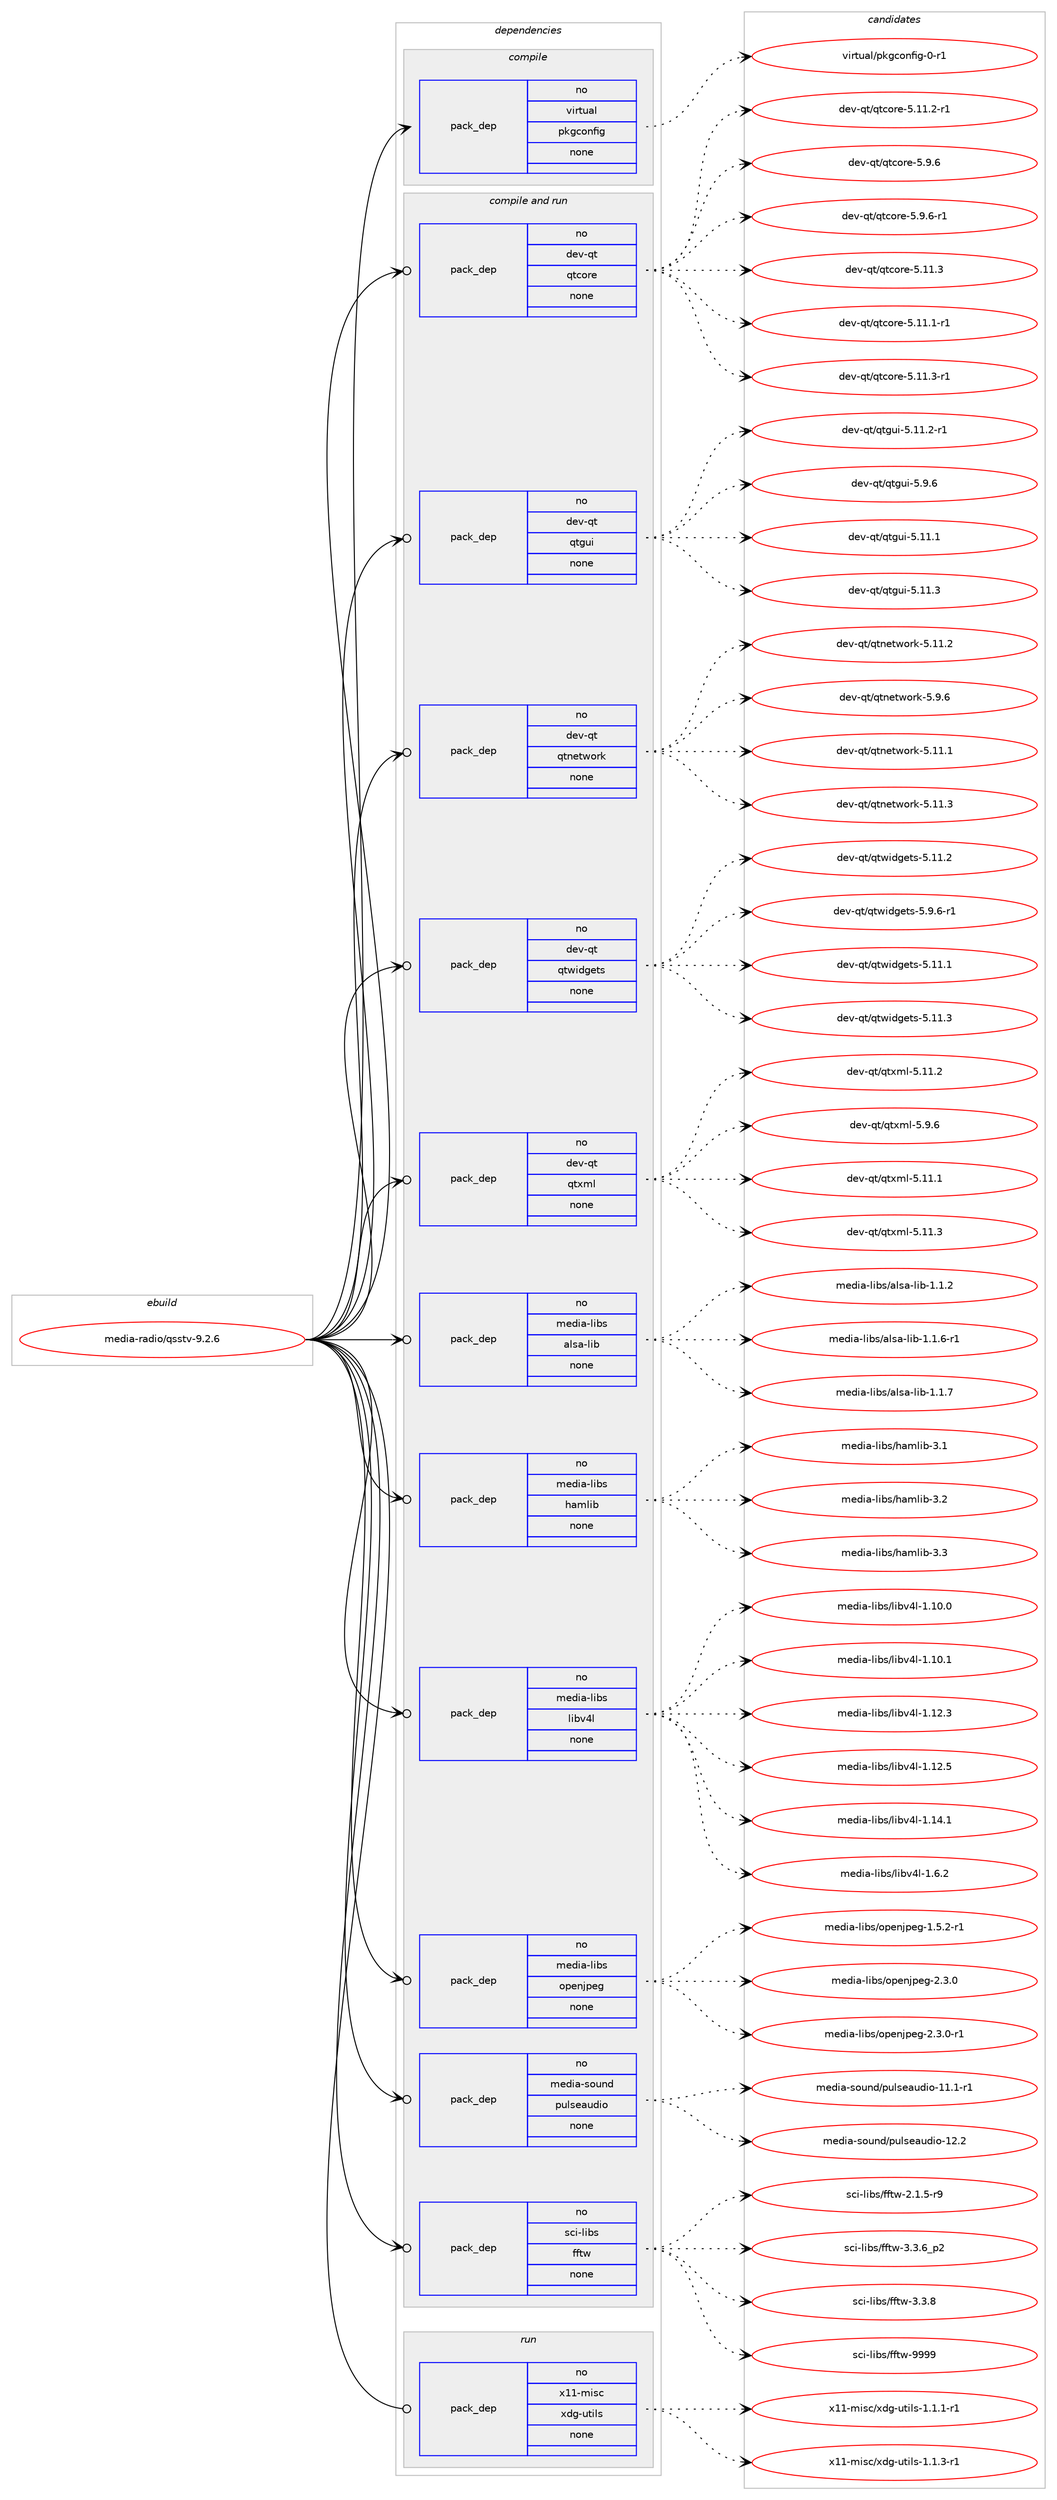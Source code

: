 digraph prolog {

# *************
# Graph options
# *************

newrank=true;
concentrate=true;
compound=true;
graph [rankdir=LR,fontname=Helvetica,fontsize=10,ranksep=1.5];#, ranksep=2.5, nodesep=0.2];
edge  [arrowhead=vee];
node  [fontname=Helvetica,fontsize=10];

# **********
# The ebuild
# **********

subgraph cluster_leftcol {
color=gray;
rank=same;
label=<<i>ebuild</i>>;
id [label="media-radio/qsstv-9.2.6", color=red, width=4, href="../media-radio/qsstv-9.2.6.svg"];
}

# ****************
# The dependencies
# ****************

subgraph cluster_midcol {
color=gray;
label=<<i>dependencies</i>>;
subgraph cluster_compile {
fillcolor="#eeeeee";
style=filled;
label=<<i>compile</i>>;
subgraph pack2337 {
dependency2749 [label=<<TABLE BORDER="0" CELLBORDER="1" CELLSPACING="0" CELLPADDING="4" WIDTH="220"><TR><TD ROWSPAN="6" CELLPADDING="30">pack_dep</TD></TR><TR><TD WIDTH="110">no</TD></TR><TR><TD>virtual</TD></TR><TR><TD>pkgconfig</TD></TR><TR><TD>none</TD></TR><TR><TD></TD></TR></TABLE>>, shape=none, color=blue];
}
id:e -> dependency2749:w [weight=20,style="solid",arrowhead="vee"];
}
subgraph cluster_compileandrun {
fillcolor="#eeeeee";
style=filled;
label=<<i>compile and run</i>>;
subgraph pack2338 {
dependency2750 [label=<<TABLE BORDER="0" CELLBORDER="1" CELLSPACING="0" CELLPADDING="4" WIDTH="220"><TR><TD ROWSPAN="6" CELLPADDING="30">pack_dep</TD></TR><TR><TD WIDTH="110">no</TD></TR><TR><TD>dev-qt</TD></TR><TR><TD>qtcore</TD></TR><TR><TD>none</TD></TR><TR><TD></TD></TR></TABLE>>, shape=none, color=blue];
}
id:e -> dependency2750:w [weight=20,style="solid",arrowhead="odotvee"];
subgraph pack2339 {
dependency2751 [label=<<TABLE BORDER="0" CELLBORDER="1" CELLSPACING="0" CELLPADDING="4" WIDTH="220"><TR><TD ROWSPAN="6" CELLPADDING="30">pack_dep</TD></TR><TR><TD WIDTH="110">no</TD></TR><TR><TD>dev-qt</TD></TR><TR><TD>qtgui</TD></TR><TR><TD>none</TD></TR><TR><TD></TD></TR></TABLE>>, shape=none, color=blue];
}
id:e -> dependency2751:w [weight=20,style="solid",arrowhead="odotvee"];
subgraph pack2340 {
dependency2752 [label=<<TABLE BORDER="0" CELLBORDER="1" CELLSPACING="0" CELLPADDING="4" WIDTH="220"><TR><TD ROWSPAN="6" CELLPADDING="30">pack_dep</TD></TR><TR><TD WIDTH="110">no</TD></TR><TR><TD>dev-qt</TD></TR><TR><TD>qtnetwork</TD></TR><TR><TD>none</TD></TR><TR><TD></TD></TR></TABLE>>, shape=none, color=blue];
}
id:e -> dependency2752:w [weight=20,style="solid",arrowhead="odotvee"];
subgraph pack2341 {
dependency2753 [label=<<TABLE BORDER="0" CELLBORDER="1" CELLSPACING="0" CELLPADDING="4" WIDTH="220"><TR><TD ROWSPAN="6" CELLPADDING="30">pack_dep</TD></TR><TR><TD WIDTH="110">no</TD></TR><TR><TD>dev-qt</TD></TR><TR><TD>qtwidgets</TD></TR><TR><TD>none</TD></TR><TR><TD></TD></TR></TABLE>>, shape=none, color=blue];
}
id:e -> dependency2753:w [weight=20,style="solid",arrowhead="odotvee"];
subgraph pack2342 {
dependency2754 [label=<<TABLE BORDER="0" CELLBORDER="1" CELLSPACING="0" CELLPADDING="4" WIDTH="220"><TR><TD ROWSPAN="6" CELLPADDING="30">pack_dep</TD></TR><TR><TD WIDTH="110">no</TD></TR><TR><TD>dev-qt</TD></TR><TR><TD>qtxml</TD></TR><TR><TD>none</TD></TR><TR><TD></TD></TR></TABLE>>, shape=none, color=blue];
}
id:e -> dependency2754:w [weight=20,style="solid",arrowhead="odotvee"];
subgraph pack2343 {
dependency2755 [label=<<TABLE BORDER="0" CELLBORDER="1" CELLSPACING="0" CELLPADDING="4" WIDTH="220"><TR><TD ROWSPAN="6" CELLPADDING="30">pack_dep</TD></TR><TR><TD WIDTH="110">no</TD></TR><TR><TD>media-libs</TD></TR><TR><TD>alsa-lib</TD></TR><TR><TD>none</TD></TR><TR><TD></TD></TR></TABLE>>, shape=none, color=blue];
}
id:e -> dependency2755:w [weight=20,style="solid",arrowhead="odotvee"];
subgraph pack2344 {
dependency2756 [label=<<TABLE BORDER="0" CELLBORDER="1" CELLSPACING="0" CELLPADDING="4" WIDTH="220"><TR><TD ROWSPAN="6" CELLPADDING="30">pack_dep</TD></TR><TR><TD WIDTH="110">no</TD></TR><TR><TD>media-libs</TD></TR><TR><TD>hamlib</TD></TR><TR><TD>none</TD></TR><TR><TD></TD></TR></TABLE>>, shape=none, color=blue];
}
id:e -> dependency2756:w [weight=20,style="solid",arrowhead="odotvee"];
subgraph pack2345 {
dependency2757 [label=<<TABLE BORDER="0" CELLBORDER="1" CELLSPACING="0" CELLPADDING="4" WIDTH="220"><TR><TD ROWSPAN="6" CELLPADDING="30">pack_dep</TD></TR><TR><TD WIDTH="110">no</TD></TR><TR><TD>media-libs</TD></TR><TR><TD>libv4l</TD></TR><TR><TD>none</TD></TR><TR><TD></TD></TR></TABLE>>, shape=none, color=blue];
}
id:e -> dependency2757:w [weight=20,style="solid",arrowhead="odotvee"];
subgraph pack2346 {
dependency2758 [label=<<TABLE BORDER="0" CELLBORDER="1" CELLSPACING="0" CELLPADDING="4" WIDTH="220"><TR><TD ROWSPAN="6" CELLPADDING="30">pack_dep</TD></TR><TR><TD WIDTH="110">no</TD></TR><TR><TD>media-libs</TD></TR><TR><TD>openjpeg</TD></TR><TR><TD>none</TD></TR><TR><TD></TD></TR></TABLE>>, shape=none, color=blue];
}
id:e -> dependency2758:w [weight=20,style="solid",arrowhead="odotvee"];
subgraph pack2347 {
dependency2759 [label=<<TABLE BORDER="0" CELLBORDER="1" CELLSPACING="0" CELLPADDING="4" WIDTH="220"><TR><TD ROWSPAN="6" CELLPADDING="30">pack_dep</TD></TR><TR><TD WIDTH="110">no</TD></TR><TR><TD>media-sound</TD></TR><TR><TD>pulseaudio</TD></TR><TR><TD>none</TD></TR><TR><TD></TD></TR></TABLE>>, shape=none, color=blue];
}
id:e -> dependency2759:w [weight=20,style="solid",arrowhead="odotvee"];
subgraph pack2348 {
dependency2760 [label=<<TABLE BORDER="0" CELLBORDER="1" CELLSPACING="0" CELLPADDING="4" WIDTH="220"><TR><TD ROWSPAN="6" CELLPADDING="30">pack_dep</TD></TR><TR><TD WIDTH="110">no</TD></TR><TR><TD>sci-libs</TD></TR><TR><TD>fftw</TD></TR><TR><TD>none</TD></TR><TR><TD></TD></TR></TABLE>>, shape=none, color=blue];
}
id:e -> dependency2760:w [weight=20,style="solid",arrowhead="odotvee"];
}
subgraph cluster_run {
fillcolor="#eeeeee";
style=filled;
label=<<i>run</i>>;
subgraph pack2349 {
dependency2761 [label=<<TABLE BORDER="0" CELLBORDER="1" CELLSPACING="0" CELLPADDING="4" WIDTH="220"><TR><TD ROWSPAN="6" CELLPADDING="30">pack_dep</TD></TR><TR><TD WIDTH="110">no</TD></TR><TR><TD>x11-misc</TD></TR><TR><TD>xdg-utils</TD></TR><TR><TD>none</TD></TR><TR><TD></TD></TR></TABLE>>, shape=none, color=blue];
}
id:e -> dependency2761:w [weight=20,style="solid",arrowhead="odot"];
}
}

# **************
# The candidates
# **************

subgraph cluster_choices {
rank=same;
color=gray;
label=<<i>candidates</i>>;

subgraph choice2337 {
color=black;
nodesep=1;
choice11810511411611797108471121071039911111010210510345484511449 [label="virtual/pkgconfig-0-r1", color=red, width=4,href="../virtual/pkgconfig-0-r1.svg"];
dependency2749:e -> choice11810511411611797108471121071039911111010210510345484511449:w [style=dotted,weight="100"];
}
subgraph choice2338 {
color=black;
nodesep=1;
choice100101118451131164711311699111114101455346494946504511449 [label="dev-qt/qtcore-5.11.2-r1", color=red, width=4,href="../dev-qt/qtcore-5.11.2-r1.svg"];
choice100101118451131164711311699111114101455346574654 [label="dev-qt/qtcore-5.9.6", color=red, width=4,href="../dev-qt/qtcore-5.9.6.svg"];
choice1001011184511311647113116991111141014553465746544511449 [label="dev-qt/qtcore-5.9.6-r1", color=red, width=4,href="../dev-qt/qtcore-5.9.6-r1.svg"];
choice10010111845113116471131169911111410145534649494651 [label="dev-qt/qtcore-5.11.3", color=red, width=4,href="../dev-qt/qtcore-5.11.3.svg"];
choice100101118451131164711311699111114101455346494946494511449 [label="dev-qt/qtcore-5.11.1-r1", color=red, width=4,href="../dev-qt/qtcore-5.11.1-r1.svg"];
choice100101118451131164711311699111114101455346494946514511449 [label="dev-qt/qtcore-5.11.3-r1", color=red, width=4,href="../dev-qt/qtcore-5.11.3-r1.svg"];
dependency2750:e -> choice100101118451131164711311699111114101455346494946504511449:w [style=dotted,weight="100"];
dependency2750:e -> choice100101118451131164711311699111114101455346574654:w [style=dotted,weight="100"];
dependency2750:e -> choice1001011184511311647113116991111141014553465746544511449:w [style=dotted,weight="100"];
dependency2750:e -> choice10010111845113116471131169911111410145534649494651:w [style=dotted,weight="100"];
dependency2750:e -> choice100101118451131164711311699111114101455346494946494511449:w [style=dotted,weight="100"];
dependency2750:e -> choice100101118451131164711311699111114101455346494946514511449:w [style=dotted,weight="100"];
}
subgraph choice2339 {
color=black;
nodesep=1;
choice1001011184511311647113116103117105455346494946504511449 [label="dev-qt/qtgui-5.11.2-r1", color=red, width=4,href="../dev-qt/qtgui-5.11.2-r1.svg"];
choice1001011184511311647113116103117105455346574654 [label="dev-qt/qtgui-5.9.6", color=red, width=4,href="../dev-qt/qtgui-5.9.6.svg"];
choice100101118451131164711311610311710545534649494649 [label="dev-qt/qtgui-5.11.1", color=red, width=4,href="../dev-qt/qtgui-5.11.1.svg"];
choice100101118451131164711311610311710545534649494651 [label="dev-qt/qtgui-5.11.3", color=red, width=4,href="../dev-qt/qtgui-5.11.3.svg"];
dependency2751:e -> choice1001011184511311647113116103117105455346494946504511449:w [style=dotted,weight="100"];
dependency2751:e -> choice1001011184511311647113116103117105455346574654:w [style=dotted,weight="100"];
dependency2751:e -> choice100101118451131164711311610311710545534649494649:w [style=dotted,weight="100"];
dependency2751:e -> choice100101118451131164711311610311710545534649494651:w [style=dotted,weight="100"];
}
subgraph choice2340 {
color=black;
nodesep=1;
choice100101118451131164711311611010111611911111410745534649494650 [label="dev-qt/qtnetwork-5.11.2", color=red, width=4,href="../dev-qt/qtnetwork-5.11.2.svg"];
choice1001011184511311647113116110101116119111114107455346574654 [label="dev-qt/qtnetwork-5.9.6", color=red, width=4,href="../dev-qt/qtnetwork-5.9.6.svg"];
choice100101118451131164711311611010111611911111410745534649494649 [label="dev-qt/qtnetwork-5.11.1", color=red, width=4,href="../dev-qt/qtnetwork-5.11.1.svg"];
choice100101118451131164711311611010111611911111410745534649494651 [label="dev-qt/qtnetwork-5.11.3", color=red, width=4,href="../dev-qt/qtnetwork-5.11.3.svg"];
dependency2752:e -> choice100101118451131164711311611010111611911111410745534649494650:w [style=dotted,weight="100"];
dependency2752:e -> choice1001011184511311647113116110101116119111114107455346574654:w [style=dotted,weight="100"];
dependency2752:e -> choice100101118451131164711311611010111611911111410745534649494649:w [style=dotted,weight="100"];
dependency2752:e -> choice100101118451131164711311611010111611911111410745534649494651:w [style=dotted,weight="100"];
}
subgraph choice2341 {
color=black;
nodesep=1;
choice100101118451131164711311611910510010310111611545534649494650 [label="dev-qt/qtwidgets-5.11.2", color=red, width=4,href="../dev-qt/qtwidgets-5.11.2.svg"];
choice10010111845113116471131161191051001031011161154553465746544511449 [label="dev-qt/qtwidgets-5.9.6-r1", color=red, width=4,href="../dev-qt/qtwidgets-5.9.6-r1.svg"];
choice100101118451131164711311611910510010310111611545534649494649 [label="dev-qt/qtwidgets-5.11.1", color=red, width=4,href="../dev-qt/qtwidgets-5.11.1.svg"];
choice100101118451131164711311611910510010310111611545534649494651 [label="dev-qt/qtwidgets-5.11.3", color=red, width=4,href="../dev-qt/qtwidgets-5.11.3.svg"];
dependency2753:e -> choice100101118451131164711311611910510010310111611545534649494650:w [style=dotted,weight="100"];
dependency2753:e -> choice10010111845113116471131161191051001031011161154553465746544511449:w [style=dotted,weight="100"];
dependency2753:e -> choice100101118451131164711311611910510010310111611545534649494649:w [style=dotted,weight="100"];
dependency2753:e -> choice100101118451131164711311611910510010310111611545534649494651:w [style=dotted,weight="100"];
}
subgraph choice2342 {
color=black;
nodesep=1;
choice100101118451131164711311612010910845534649494650 [label="dev-qt/qtxml-5.11.2", color=red, width=4,href="../dev-qt/qtxml-5.11.2.svg"];
choice1001011184511311647113116120109108455346574654 [label="dev-qt/qtxml-5.9.6", color=red, width=4,href="../dev-qt/qtxml-5.9.6.svg"];
choice100101118451131164711311612010910845534649494649 [label="dev-qt/qtxml-5.11.1", color=red, width=4,href="../dev-qt/qtxml-5.11.1.svg"];
choice100101118451131164711311612010910845534649494651 [label="dev-qt/qtxml-5.11.3", color=red, width=4,href="../dev-qt/qtxml-5.11.3.svg"];
dependency2754:e -> choice100101118451131164711311612010910845534649494650:w [style=dotted,weight="100"];
dependency2754:e -> choice1001011184511311647113116120109108455346574654:w [style=dotted,weight="100"];
dependency2754:e -> choice100101118451131164711311612010910845534649494649:w [style=dotted,weight="100"];
dependency2754:e -> choice100101118451131164711311612010910845534649494651:w [style=dotted,weight="100"];
}
subgraph choice2343 {
color=black;
nodesep=1;
choice1091011001059745108105981154797108115974510810598454946494650 [label="media-libs/alsa-lib-1.1.2", color=red, width=4,href="../media-libs/alsa-lib-1.1.2.svg"];
choice10910110010597451081059811547971081159745108105984549464946544511449 [label="media-libs/alsa-lib-1.1.6-r1", color=red, width=4,href="../media-libs/alsa-lib-1.1.6-r1.svg"];
choice1091011001059745108105981154797108115974510810598454946494655 [label="media-libs/alsa-lib-1.1.7", color=red, width=4,href="../media-libs/alsa-lib-1.1.7.svg"];
dependency2755:e -> choice1091011001059745108105981154797108115974510810598454946494650:w [style=dotted,weight="100"];
dependency2755:e -> choice10910110010597451081059811547971081159745108105984549464946544511449:w [style=dotted,weight="100"];
dependency2755:e -> choice1091011001059745108105981154797108115974510810598454946494655:w [style=dotted,weight="100"];
}
subgraph choice2344 {
color=black;
nodesep=1;
choice10910110010597451081059811547104971091081059845514649 [label="media-libs/hamlib-3.1", color=red, width=4,href="../media-libs/hamlib-3.1.svg"];
choice10910110010597451081059811547104971091081059845514650 [label="media-libs/hamlib-3.2", color=red, width=4,href="../media-libs/hamlib-3.2.svg"];
choice10910110010597451081059811547104971091081059845514651 [label="media-libs/hamlib-3.3", color=red, width=4,href="../media-libs/hamlib-3.3.svg"];
dependency2756:e -> choice10910110010597451081059811547104971091081059845514649:w [style=dotted,weight="100"];
dependency2756:e -> choice10910110010597451081059811547104971091081059845514650:w [style=dotted,weight="100"];
dependency2756:e -> choice10910110010597451081059811547104971091081059845514651:w [style=dotted,weight="100"];
}
subgraph choice2345 {
color=black;
nodesep=1;
choice10910110010597451081059811547108105981185210845494649484648 [label="media-libs/libv4l-1.10.0", color=red, width=4,href="../media-libs/libv4l-1.10.0.svg"];
choice10910110010597451081059811547108105981185210845494649484649 [label="media-libs/libv4l-1.10.1", color=red, width=4,href="../media-libs/libv4l-1.10.1.svg"];
choice10910110010597451081059811547108105981185210845494649504651 [label="media-libs/libv4l-1.12.3", color=red, width=4,href="../media-libs/libv4l-1.12.3.svg"];
choice10910110010597451081059811547108105981185210845494649504653 [label="media-libs/libv4l-1.12.5", color=red, width=4,href="../media-libs/libv4l-1.12.5.svg"];
choice10910110010597451081059811547108105981185210845494649524649 [label="media-libs/libv4l-1.14.1", color=red, width=4,href="../media-libs/libv4l-1.14.1.svg"];
choice109101100105974510810598115471081059811852108454946544650 [label="media-libs/libv4l-1.6.2", color=red, width=4,href="../media-libs/libv4l-1.6.2.svg"];
dependency2757:e -> choice10910110010597451081059811547108105981185210845494649484648:w [style=dotted,weight="100"];
dependency2757:e -> choice10910110010597451081059811547108105981185210845494649484649:w [style=dotted,weight="100"];
dependency2757:e -> choice10910110010597451081059811547108105981185210845494649504651:w [style=dotted,weight="100"];
dependency2757:e -> choice10910110010597451081059811547108105981185210845494649504653:w [style=dotted,weight="100"];
dependency2757:e -> choice10910110010597451081059811547108105981185210845494649524649:w [style=dotted,weight="100"];
dependency2757:e -> choice109101100105974510810598115471081059811852108454946544650:w [style=dotted,weight="100"];
}
subgraph choice2346 {
color=black;
nodesep=1;
choice109101100105974510810598115471111121011101061121011034549465346504511449 [label="media-libs/openjpeg-1.5.2-r1", color=red, width=4,href="../media-libs/openjpeg-1.5.2-r1.svg"];
choice10910110010597451081059811547111112101110106112101103455046514648 [label="media-libs/openjpeg-2.3.0", color=red, width=4,href="../media-libs/openjpeg-2.3.0.svg"];
choice109101100105974510810598115471111121011101061121011034550465146484511449 [label="media-libs/openjpeg-2.3.0-r1", color=red, width=4,href="../media-libs/openjpeg-2.3.0-r1.svg"];
dependency2758:e -> choice109101100105974510810598115471111121011101061121011034549465346504511449:w [style=dotted,weight="100"];
dependency2758:e -> choice10910110010597451081059811547111112101110106112101103455046514648:w [style=dotted,weight="100"];
dependency2758:e -> choice109101100105974510810598115471111121011101061121011034550465146484511449:w [style=dotted,weight="100"];
}
subgraph choice2347 {
color=black;
nodesep=1;
choice1091011001059745115111117110100471121171081151019711710010511145494946494511449 [label="media-sound/pulseaudio-11.1-r1", color=red, width=4,href="../media-sound/pulseaudio-11.1-r1.svg"];
choice109101100105974511511111711010047112117108115101971171001051114549504650 [label="media-sound/pulseaudio-12.2", color=red, width=4,href="../media-sound/pulseaudio-12.2.svg"];
dependency2759:e -> choice1091011001059745115111117110100471121171081151019711710010511145494946494511449:w [style=dotted,weight="100"];
dependency2759:e -> choice109101100105974511511111711010047112117108115101971171001051114549504650:w [style=dotted,weight="100"];
}
subgraph choice2348 {
color=black;
nodesep=1;
choice115991054510810598115471021021161194550464946534511457 [label="sci-libs/fftw-2.1.5-r9", color=red, width=4,href="../sci-libs/fftw-2.1.5-r9.svg"];
choice115991054510810598115471021021161194551465146549511250 [label="sci-libs/fftw-3.3.6_p2", color=red, width=4,href="../sci-libs/fftw-3.3.6_p2.svg"];
choice11599105451081059811547102102116119455146514656 [label="sci-libs/fftw-3.3.8", color=red, width=4,href="../sci-libs/fftw-3.3.8.svg"];
choice115991054510810598115471021021161194557575757 [label="sci-libs/fftw-9999", color=red, width=4,href="../sci-libs/fftw-9999.svg"];
dependency2760:e -> choice115991054510810598115471021021161194550464946534511457:w [style=dotted,weight="100"];
dependency2760:e -> choice115991054510810598115471021021161194551465146549511250:w [style=dotted,weight="100"];
dependency2760:e -> choice11599105451081059811547102102116119455146514656:w [style=dotted,weight="100"];
dependency2760:e -> choice115991054510810598115471021021161194557575757:w [style=dotted,weight="100"];
}
subgraph choice2349 {
color=black;
nodesep=1;
choice1204949451091051159947120100103451171161051081154549464946494511449 [label="x11-misc/xdg-utils-1.1.1-r1", color=red, width=4,href="../x11-misc/xdg-utils-1.1.1-r1.svg"];
choice1204949451091051159947120100103451171161051081154549464946514511449 [label="x11-misc/xdg-utils-1.1.3-r1", color=red, width=4,href="../x11-misc/xdg-utils-1.1.3-r1.svg"];
dependency2761:e -> choice1204949451091051159947120100103451171161051081154549464946494511449:w [style=dotted,weight="100"];
dependency2761:e -> choice1204949451091051159947120100103451171161051081154549464946514511449:w [style=dotted,weight="100"];
}
}

}
